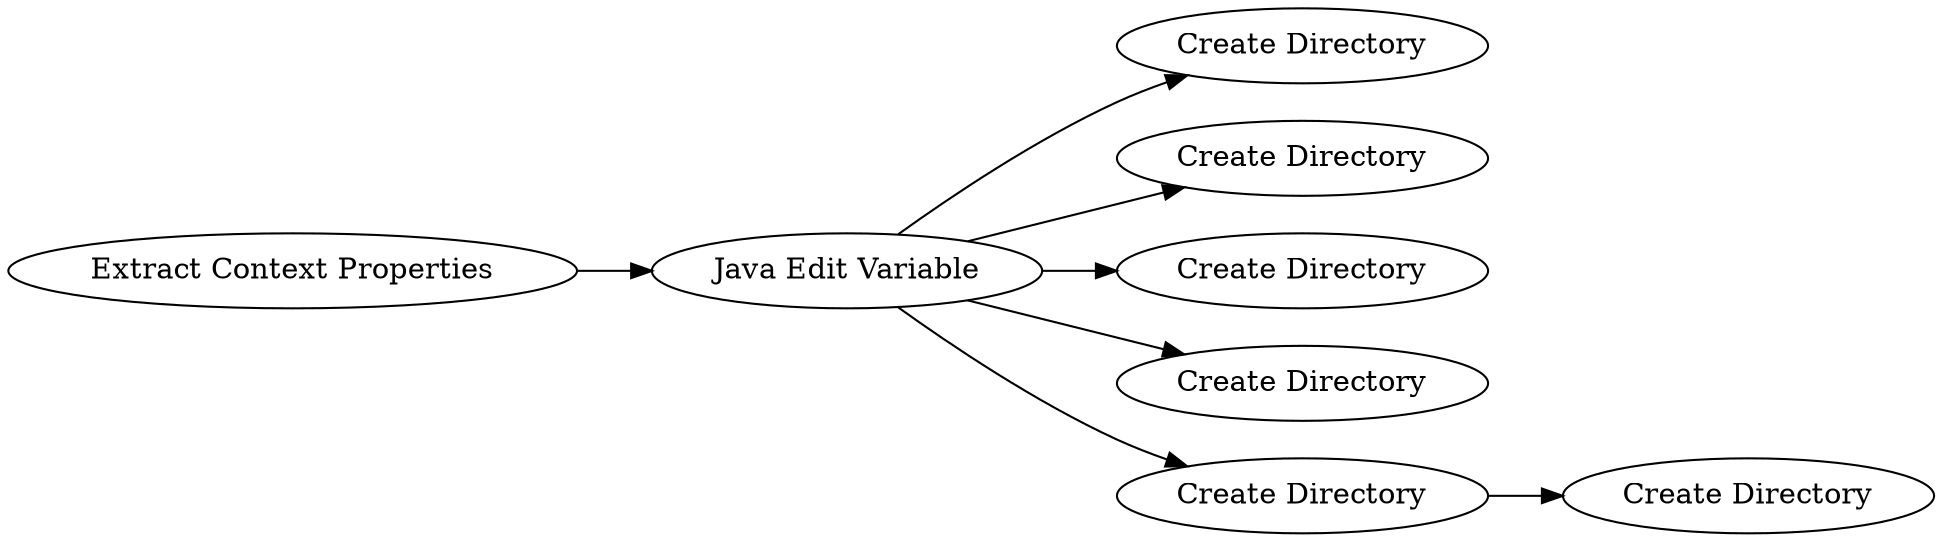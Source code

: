 digraph {
	"3985129542987759874_243" [label="Create Directory"]
	"3985129542987759874_248" [label="Create Directory"]
	"3985129542987759874_218" [label="Java Edit Variable"]
	"3985129542987759874_244" [label="Create Directory"]
	"3985129542987759874_247" [label="Create Directory"]
	"3985129542987759874_217" [label="Extract Context Properties"]
	"3985129542987759874_246" [label="Create Directory"]
	"3985129542987759874_245" [label="Create Directory"]
	"3985129542987759874_218" -> "3985129542987759874_248"
	"3985129542987759874_218" -> "3985129542987759874_245"
	"3985129542987759874_218" -> "3985129542987759874_247"
	"3985129542987759874_245" -> "3985129542987759874_246"
	"3985129542987759874_218" -> "3985129542987759874_243"
	"3985129542987759874_217" -> "3985129542987759874_218"
	"3985129542987759874_218" -> "3985129542987759874_244"
	rankdir=LR
}
